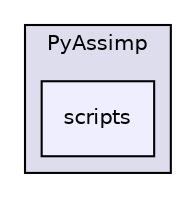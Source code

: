 digraph "assimp/assimp-3.1.1/port/PyAssimp/scripts" {
  compound=true
  node [ fontsize="10", fontname="Helvetica"];
  edge [ labelfontsize="10", labelfontname="Helvetica"];
  subgraph clusterdir_ead026bc2ddb45bf71e7a212b20e8182 {
    graph [ bgcolor="#ddddee", pencolor="black", label="PyAssimp" fontname="Helvetica", fontsize="10", URL="dir_ead026bc2ddb45bf71e7a212b20e8182.html"]
  dir_a0a12aa9863e7c88f95215e8e05f345d [shape=box, label="scripts", style="filled", fillcolor="#eeeeff", pencolor="black", URL="dir_a0a12aa9863e7c88f95215e8e05f345d.html"];
  }
}
